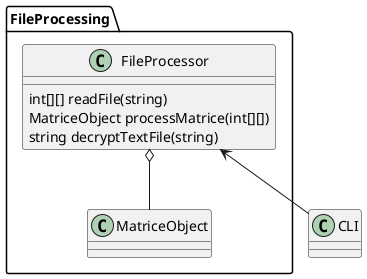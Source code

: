@startuml

package FileProcessing {
    class FileProcessor {
        int[][] readFile(string)
        MatriceObject processMatrice(int[][])
        string decryptTextFile(string)
    }

    class MatriceObject
}

class CLI

FileProcessor o-- MatriceObject
FileProcessor <-- CLI

@enduml
